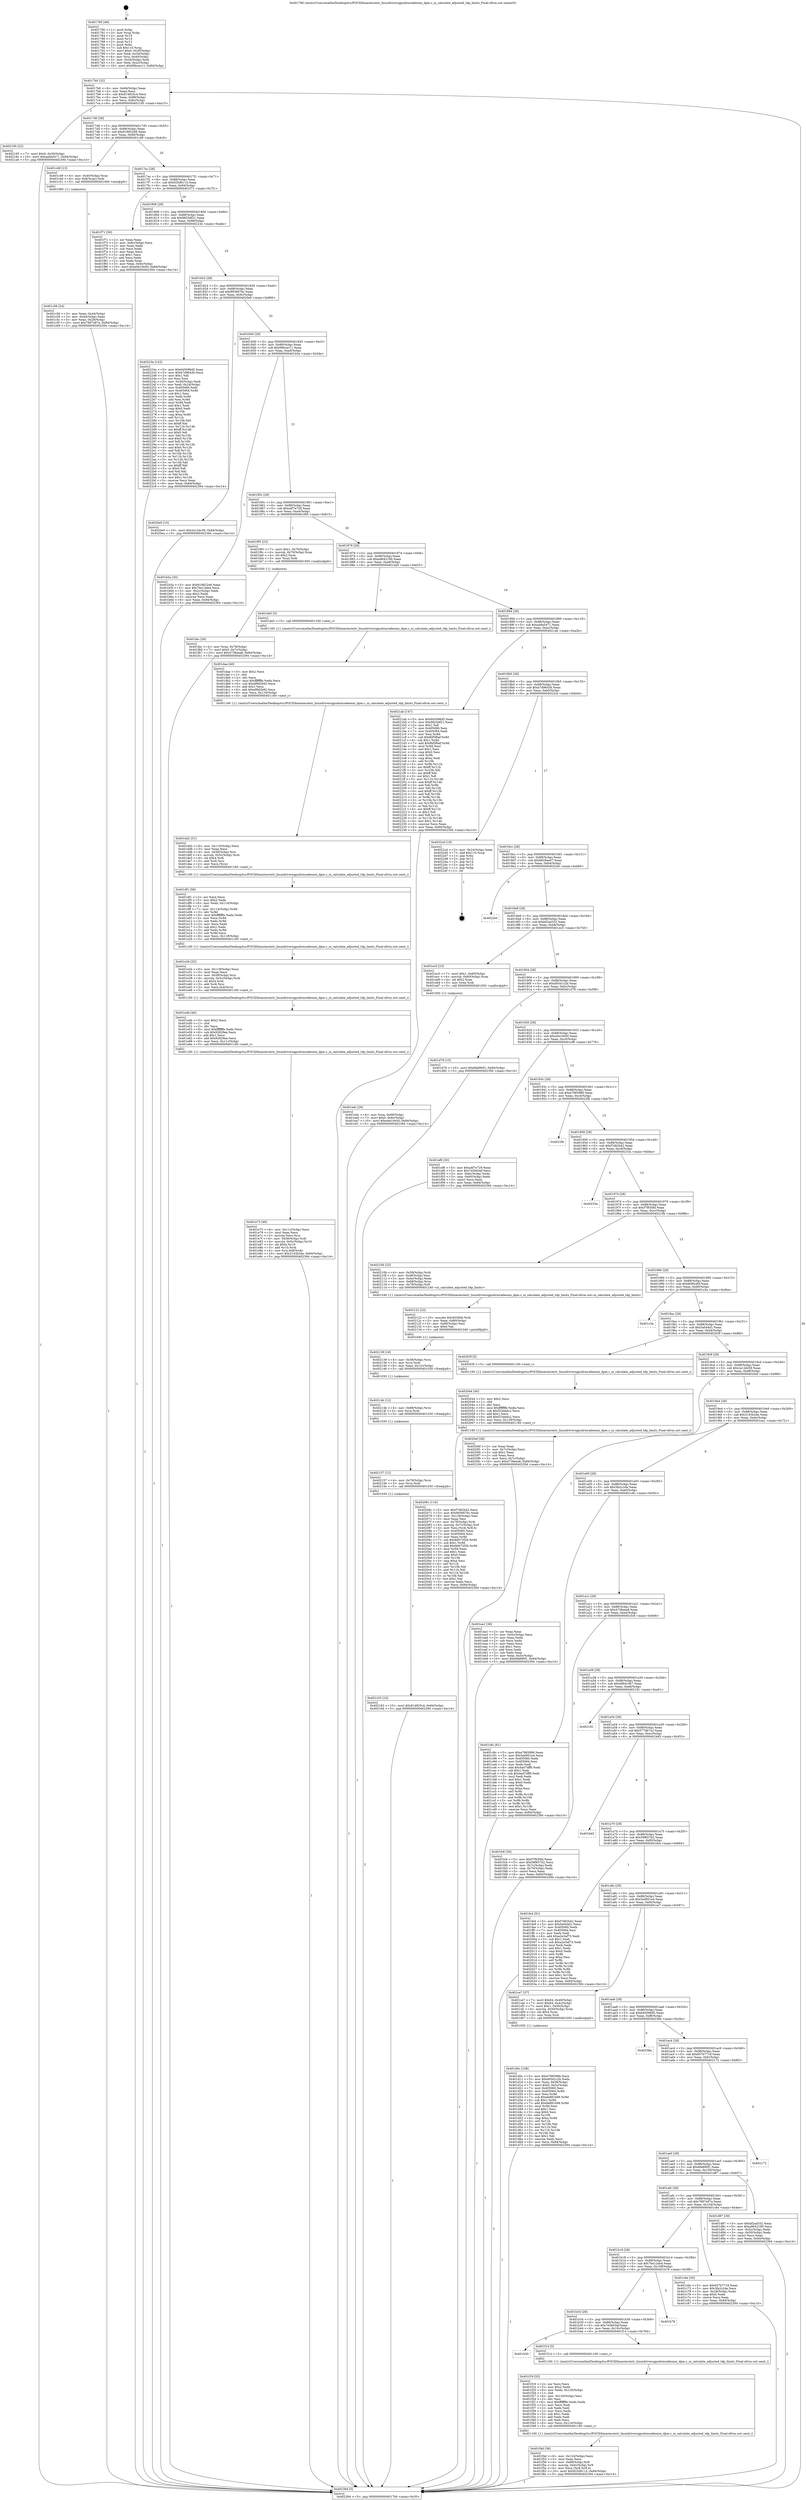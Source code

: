 digraph "0x401780" {
  label = "0x401780 (/mnt/c/Users/mathe/Desktop/tcc/POCII/binaries/extr_linuxdriversgpudrmradeonni_dpm.c_ni_calculate_adjusted_tdp_limits_Final-ollvm.out::main(0))"
  labelloc = "t"
  node[shape=record]

  Entry [label="",width=0.3,height=0.3,shape=circle,fillcolor=black,style=filled]
  "0x4017b0" [label="{
     0x4017b0 [32]\l
     | [instrs]\l
     &nbsp;&nbsp;0x4017b0 \<+6\>: mov -0x84(%rbp),%eax\l
     &nbsp;&nbsp;0x4017b6 \<+2\>: mov %eax,%ecx\l
     &nbsp;&nbsp;0x4017b8 \<+6\>: sub $0x814825c4,%ecx\l
     &nbsp;&nbsp;0x4017be \<+6\>: mov %eax,-0x88(%rbp)\l
     &nbsp;&nbsp;0x4017c4 \<+6\>: mov %ecx,-0x8c(%rbp)\l
     &nbsp;&nbsp;0x4017ca \<+6\>: je 0000000000402195 \<main+0xa15\>\l
  }"]
  "0x402195" [label="{
     0x402195 [22]\l
     | [instrs]\l
     &nbsp;&nbsp;0x402195 \<+7\>: movl $0x0,-0x30(%rbp)\l
     &nbsp;&nbsp;0x40219c \<+10\>: movl $0xaa9a5471,-0x84(%rbp)\l
     &nbsp;&nbsp;0x4021a6 \<+5\>: jmp 0000000000402394 \<main+0xc14\>\l
  }"]
  "0x4017d0" [label="{
     0x4017d0 [28]\l
     | [instrs]\l
     &nbsp;&nbsp;0x4017d0 \<+5\>: jmp 00000000004017d5 \<main+0x55\>\l
     &nbsp;&nbsp;0x4017d5 \<+6\>: mov -0x88(%rbp),%eax\l
     &nbsp;&nbsp;0x4017db \<+5\>: sub $0x91882246,%eax\l
     &nbsp;&nbsp;0x4017e0 \<+6\>: mov %eax,-0x90(%rbp)\l
     &nbsp;&nbsp;0x4017e6 \<+6\>: je 0000000000401c49 \<main+0x4c9\>\l
  }"]
  Exit [label="",width=0.3,height=0.3,shape=circle,fillcolor=black,style=filled,peripheries=2]
  "0x401c49" [label="{
     0x401c49 [13]\l
     | [instrs]\l
     &nbsp;&nbsp;0x401c49 \<+4\>: mov -0x40(%rbp),%rax\l
     &nbsp;&nbsp;0x401c4d \<+4\>: mov 0x8(%rax),%rdi\l
     &nbsp;&nbsp;0x401c51 \<+5\>: call 0000000000401060 \<atoi@plt\>\l
     | [calls]\l
     &nbsp;&nbsp;0x401060 \{1\} (unknown)\l
  }"]
  "0x4017ec" [label="{
     0x4017ec [28]\l
     | [instrs]\l
     &nbsp;&nbsp;0x4017ec \<+5\>: jmp 00000000004017f1 \<main+0x71\>\l
     &nbsp;&nbsp;0x4017f1 \<+6\>: mov -0x88(%rbp),%eax\l
     &nbsp;&nbsp;0x4017f7 \<+5\>: sub $0x925d9114,%eax\l
     &nbsp;&nbsp;0x4017fc \<+6\>: mov %eax,-0x94(%rbp)\l
     &nbsp;&nbsp;0x401802 \<+6\>: je 0000000000401f71 \<main+0x7f1\>\l
  }"]
  "0x402163" [label="{
     0x402163 [15]\l
     | [instrs]\l
     &nbsp;&nbsp;0x402163 \<+10\>: movl $0x814825c4,-0x84(%rbp)\l
     &nbsp;&nbsp;0x40216d \<+5\>: jmp 0000000000402394 \<main+0xc14\>\l
  }"]
  "0x401f71" [label="{
     0x401f71 [36]\l
     | [instrs]\l
     &nbsp;&nbsp;0x401f71 \<+2\>: xor %eax,%eax\l
     &nbsp;&nbsp;0x401f73 \<+3\>: mov -0x6c(%rbp),%ecx\l
     &nbsp;&nbsp;0x401f76 \<+2\>: mov %eax,%edx\l
     &nbsp;&nbsp;0x401f78 \<+2\>: sub %ecx,%edx\l
     &nbsp;&nbsp;0x401f7a \<+2\>: mov %eax,%ecx\l
     &nbsp;&nbsp;0x401f7c \<+3\>: sub $0x1,%ecx\l
     &nbsp;&nbsp;0x401f7f \<+2\>: add %ecx,%edx\l
     &nbsp;&nbsp;0x401f81 \<+2\>: sub %edx,%eax\l
     &nbsp;&nbsp;0x401f83 \<+3\>: mov %eax,-0x6c(%rbp)\l
     &nbsp;&nbsp;0x401f86 \<+10\>: movl $0xe0e10e50,-0x84(%rbp)\l
     &nbsp;&nbsp;0x401f90 \<+5\>: jmp 0000000000402394 \<main+0xc14\>\l
  }"]
  "0x401808" [label="{
     0x401808 [28]\l
     | [instrs]\l
     &nbsp;&nbsp;0x401808 \<+5\>: jmp 000000000040180d \<main+0x8d\>\l
     &nbsp;&nbsp;0x40180d \<+6\>: mov -0x88(%rbp),%eax\l
     &nbsp;&nbsp;0x401813 \<+5\>: sub $0x9825df21,%eax\l
     &nbsp;&nbsp;0x401818 \<+6\>: mov %eax,-0x98(%rbp)\l
     &nbsp;&nbsp;0x40181e \<+6\>: je 000000000040223e \<main+0xabe\>\l
  }"]
  "0x402157" [label="{
     0x402157 [12]\l
     | [instrs]\l
     &nbsp;&nbsp;0x402157 \<+4\>: mov -0x78(%rbp),%rcx\l
     &nbsp;&nbsp;0x40215b \<+3\>: mov %rcx,%rdi\l
     &nbsp;&nbsp;0x40215e \<+5\>: call 0000000000401030 \<free@plt\>\l
     | [calls]\l
     &nbsp;&nbsp;0x401030 \{1\} (unknown)\l
  }"]
  "0x40223e" [label="{
     0x40223e [143]\l
     | [instrs]\l
     &nbsp;&nbsp;0x40223e \<+5\>: mov $0x645096d5,%eax\l
     &nbsp;&nbsp;0x402243 \<+5\>: mov $0xb7d9643b,%ecx\l
     &nbsp;&nbsp;0x402248 \<+2\>: mov $0x1,%dl\l
     &nbsp;&nbsp;0x40224a \<+2\>: xor %esi,%esi\l
     &nbsp;&nbsp;0x40224c \<+3\>: mov -0x30(%rbp),%edi\l
     &nbsp;&nbsp;0x40224f \<+3\>: mov %edi,-0x24(%rbp)\l
     &nbsp;&nbsp;0x402252 \<+7\>: mov 0x405060,%edi\l
     &nbsp;&nbsp;0x402259 \<+8\>: mov 0x405064,%r8d\l
     &nbsp;&nbsp;0x402261 \<+3\>: sub $0x1,%esi\l
     &nbsp;&nbsp;0x402264 \<+3\>: mov %edi,%r9d\l
     &nbsp;&nbsp;0x402267 \<+3\>: add %esi,%r9d\l
     &nbsp;&nbsp;0x40226a \<+4\>: imul %r9d,%edi\l
     &nbsp;&nbsp;0x40226e \<+3\>: and $0x1,%edi\l
     &nbsp;&nbsp;0x402271 \<+3\>: cmp $0x0,%edi\l
     &nbsp;&nbsp;0x402274 \<+4\>: sete %r10b\l
     &nbsp;&nbsp;0x402278 \<+4\>: cmp $0xa,%r8d\l
     &nbsp;&nbsp;0x40227c \<+4\>: setl %r11b\l
     &nbsp;&nbsp;0x402280 \<+3\>: mov %r10b,%bl\l
     &nbsp;&nbsp;0x402283 \<+3\>: xor $0xff,%bl\l
     &nbsp;&nbsp;0x402286 \<+3\>: mov %r11b,%r14b\l
     &nbsp;&nbsp;0x402289 \<+4\>: xor $0xff,%r14b\l
     &nbsp;&nbsp;0x40228d \<+3\>: xor $0x0,%dl\l
     &nbsp;&nbsp;0x402290 \<+3\>: mov %bl,%r15b\l
     &nbsp;&nbsp;0x402293 \<+4\>: and $0x0,%r15b\l
     &nbsp;&nbsp;0x402297 \<+3\>: and %dl,%r10b\l
     &nbsp;&nbsp;0x40229a \<+3\>: mov %r14b,%r12b\l
     &nbsp;&nbsp;0x40229d \<+4\>: and $0x0,%r12b\l
     &nbsp;&nbsp;0x4022a1 \<+3\>: and %dl,%r11b\l
     &nbsp;&nbsp;0x4022a4 \<+3\>: or %r10b,%r15b\l
     &nbsp;&nbsp;0x4022a7 \<+3\>: or %r11b,%r12b\l
     &nbsp;&nbsp;0x4022aa \<+3\>: xor %r12b,%r15b\l
     &nbsp;&nbsp;0x4022ad \<+3\>: or %r14b,%bl\l
     &nbsp;&nbsp;0x4022b0 \<+3\>: xor $0xff,%bl\l
     &nbsp;&nbsp;0x4022b3 \<+3\>: or $0x0,%dl\l
     &nbsp;&nbsp;0x4022b6 \<+2\>: and %dl,%bl\l
     &nbsp;&nbsp;0x4022b8 \<+3\>: or %bl,%r15b\l
     &nbsp;&nbsp;0x4022bb \<+4\>: test $0x1,%r15b\l
     &nbsp;&nbsp;0x4022bf \<+3\>: cmovne %ecx,%eax\l
     &nbsp;&nbsp;0x4022c2 \<+6\>: mov %eax,-0x84(%rbp)\l
     &nbsp;&nbsp;0x4022c8 \<+5\>: jmp 0000000000402394 \<main+0xc14\>\l
  }"]
  "0x401824" [label="{
     0x401824 [28]\l
     | [instrs]\l
     &nbsp;&nbsp;0x401824 \<+5\>: jmp 0000000000401829 \<main+0xa9\>\l
     &nbsp;&nbsp;0x401829 \<+6\>: mov -0x88(%rbp),%eax\l
     &nbsp;&nbsp;0x40182f \<+5\>: sub $0x993667bc,%eax\l
     &nbsp;&nbsp;0x401834 \<+6\>: mov %eax,-0x9c(%rbp)\l
     &nbsp;&nbsp;0x40183a \<+6\>: je 00000000004020e0 \<main+0x960\>\l
  }"]
  "0x40214b" [label="{
     0x40214b [12]\l
     | [instrs]\l
     &nbsp;&nbsp;0x40214b \<+4\>: mov -0x68(%rbp),%rcx\l
     &nbsp;&nbsp;0x40214f \<+3\>: mov %rcx,%rdi\l
     &nbsp;&nbsp;0x402152 \<+5\>: call 0000000000401030 \<free@plt\>\l
     | [calls]\l
     &nbsp;&nbsp;0x401030 \{1\} (unknown)\l
  }"]
  "0x4020e0" [label="{
     0x4020e0 [15]\l
     | [instrs]\l
     &nbsp;&nbsp;0x4020e0 \<+10\>: movl $0x2a12dc59,-0x84(%rbp)\l
     &nbsp;&nbsp;0x4020ea \<+5\>: jmp 0000000000402394 \<main+0xc14\>\l
  }"]
  "0x401840" [label="{
     0x401840 [28]\l
     | [instrs]\l
     &nbsp;&nbsp;0x401840 \<+5\>: jmp 0000000000401845 \<main+0xc5\>\l
     &nbsp;&nbsp;0x401845 \<+6\>: mov -0x88(%rbp),%eax\l
     &nbsp;&nbsp;0x40184b \<+5\>: sub $0x99bcac11,%eax\l
     &nbsp;&nbsp;0x401850 \<+6\>: mov %eax,-0xa0(%rbp)\l
     &nbsp;&nbsp;0x401856 \<+6\>: je 0000000000401b5a \<main+0x3da\>\l
  }"]
  "0x402139" [label="{
     0x402139 [18]\l
     | [instrs]\l
     &nbsp;&nbsp;0x402139 \<+4\>: mov -0x58(%rbp),%rcx\l
     &nbsp;&nbsp;0x40213d \<+3\>: mov %rcx,%rdi\l
     &nbsp;&nbsp;0x402140 \<+6\>: mov %eax,-0x12c(%rbp)\l
     &nbsp;&nbsp;0x402146 \<+5\>: call 0000000000401030 \<free@plt\>\l
     | [calls]\l
     &nbsp;&nbsp;0x401030 \{1\} (unknown)\l
  }"]
  "0x401b5a" [label="{
     0x401b5a [30]\l
     | [instrs]\l
     &nbsp;&nbsp;0x401b5a \<+5\>: mov $0x91882246,%eax\l
     &nbsp;&nbsp;0x401b5f \<+5\>: mov $0x7be12eb4,%ecx\l
     &nbsp;&nbsp;0x401b64 \<+3\>: mov -0x2c(%rbp),%edx\l
     &nbsp;&nbsp;0x401b67 \<+3\>: cmp $0x2,%edx\l
     &nbsp;&nbsp;0x401b6a \<+3\>: cmovne %ecx,%eax\l
     &nbsp;&nbsp;0x401b6d \<+6\>: mov %eax,-0x84(%rbp)\l
     &nbsp;&nbsp;0x401b73 \<+5\>: jmp 0000000000402394 \<main+0xc14\>\l
  }"]
  "0x40185c" [label="{
     0x40185c [28]\l
     | [instrs]\l
     &nbsp;&nbsp;0x40185c \<+5\>: jmp 0000000000401861 \<main+0xe1\>\l
     &nbsp;&nbsp;0x401861 \<+6\>: mov -0x88(%rbp),%eax\l
     &nbsp;&nbsp;0x401867 \<+5\>: sub $0xa4f7e729,%eax\l
     &nbsp;&nbsp;0x40186c \<+6\>: mov %eax,-0xa4(%rbp)\l
     &nbsp;&nbsp;0x401872 \<+6\>: je 0000000000401f95 \<main+0x815\>\l
  }"]
  "0x402394" [label="{
     0x402394 [5]\l
     | [instrs]\l
     &nbsp;&nbsp;0x402394 \<+5\>: jmp 00000000004017b0 \<main+0x30\>\l
  }"]
  "0x401780" [label="{
     0x401780 [48]\l
     | [instrs]\l
     &nbsp;&nbsp;0x401780 \<+1\>: push %rbp\l
     &nbsp;&nbsp;0x401781 \<+3\>: mov %rsp,%rbp\l
     &nbsp;&nbsp;0x401784 \<+2\>: push %r15\l
     &nbsp;&nbsp;0x401786 \<+2\>: push %r14\l
     &nbsp;&nbsp;0x401788 \<+2\>: push %r12\l
     &nbsp;&nbsp;0x40178a \<+1\>: push %rbx\l
     &nbsp;&nbsp;0x40178b \<+7\>: sub $0x110,%rsp\l
     &nbsp;&nbsp;0x401792 \<+7\>: movl $0x0,-0x30(%rbp)\l
     &nbsp;&nbsp;0x401799 \<+3\>: mov %edi,-0x34(%rbp)\l
     &nbsp;&nbsp;0x40179c \<+4\>: mov %rsi,-0x40(%rbp)\l
     &nbsp;&nbsp;0x4017a0 \<+3\>: mov -0x34(%rbp),%edi\l
     &nbsp;&nbsp;0x4017a3 \<+3\>: mov %edi,-0x2c(%rbp)\l
     &nbsp;&nbsp;0x4017a6 \<+10\>: movl $0x99bcac11,-0x84(%rbp)\l
  }"]
  "0x401c56" [label="{
     0x401c56 [24]\l
     | [instrs]\l
     &nbsp;&nbsp;0x401c56 \<+3\>: mov %eax,-0x44(%rbp)\l
     &nbsp;&nbsp;0x401c59 \<+3\>: mov -0x44(%rbp),%eax\l
     &nbsp;&nbsp;0x401c5c \<+3\>: mov %eax,-0x28(%rbp)\l
     &nbsp;&nbsp;0x401c5f \<+10\>: movl $0x7897e87a,-0x84(%rbp)\l
     &nbsp;&nbsp;0x401c69 \<+5\>: jmp 0000000000402394 \<main+0xc14\>\l
  }"]
  "0x402122" [label="{
     0x402122 [23]\l
     | [instrs]\l
     &nbsp;&nbsp;0x402122 \<+10\>: movabs $0x4030b6,%rdi\l
     &nbsp;&nbsp;0x40212c \<+3\>: mov %eax,-0x80(%rbp)\l
     &nbsp;&nbsp;0x40212f \<+3\>: mov -0x80(%rbp),%esi\l
     &nbsp;&nbsp;0x402132 \<+2\>: mov $0x0,%al\l
     &nbsp;&nbsp;0x402134 \<+5\>: call 0000000000401040 \<printf@plt\>\l
     | [calls]\l
     &nbsp;&nbsp;0x401040 \{1\} (unknown)\l
  }"]
  "0x401f95" [label="{
     0x401f95 [23]\l
     | [instrs]\l
     &nbsp;&nbsp;0x401f95 \<+7\>: movl $0x1,-0x70(%rbp)\l
     &nbsp;&nbsp;0x401f9c \<+4\>: movslq -0x70(%rbp),%rax\l
     &nbsp;&nbsp;0x401fa0 \<+4\>: shl $0x2,%rax\l
     &nbsp;&nbsp;0x401fa4 \<+3\>: mov %rax,%rdi\l
     &nbsp;&nbsp;0x401fa7 \<+5\>: call 0000000000401050 \<malloc@plt\>\l
     | [calls]\l
     &nbsp;&nbsp;0x401050 \{1\} (unknown)\l
  }"]
  "0x401878" [label="{
     0x401878 [28]\l
     | [instrs]\l
     &nbsp;&nbsp;0x401878 \<+5\>: jmp 000000000040187d \<main+0xfd\>\l
     &nbsp;&nbsp;0x40187d \<+6\>: mov -0x88(%rbp),%eax\l
     &nbsp;&nbsp;0x401883 \<+5\>: sub $0xa9642190,%eax\l
     &nbsp;&nbsp;0x401888 \<+6\>: mov %eax,-0xa8(%rbp)\l
     &nbsp;&nbsp;0x40188e \<+6\>: je 0000000000401da5 \<main+0x625\>\l
  }"]
  "0x40206c" [label="{
     0x40206c [116]\l
     | [instrs]\l
     &nbsp;&nbsp;0x40206c \<+5\>: mov $0xf7d62b42,%ecx\l
     &nbsp;&nbsp;0x402071 \<+5\>: mov $0x993667bc,%edx\l
     &nbsp;&nbsp;0x402076 \<+6\>: mov -0x128(%rbp),%esi\l
     &nbsp;&nbsp;0x40207c \<+3\>: imul %eax,%esi\l
     &nbsp;&nbsp;0x40207f \<+4\>: mov -0x78(%rbp),%rdi\l
     &nbsp;&nbsp;0x402083 \<+4\>: movslq -0x7c(%rbp),%r8\l
     &nbsp;&nbsp;0x402087 \<+4\>: mov %esi,(%rdi,%r8,4)\l
     &nbsp;&nbsp;0x40208b \<+7\>: mov 0x405060,%eax\l
     &nbsp;&nbsp;0x402092 \<+7\>: mov 0x405064,%esi\l
     &nbsp;&nbsp;0x402099 \<+3\>: mov %eax,%r9d\l
     &nbsp;&nbsp;0x40209c \<+7\>: sub $0x9d072f2b,%r9d\l
     &nbsp;&nbsp;0x4020a3 \<+4\>: sub $0x1,%r9d\l
     &nbsp;&nbsp;0x4020a7 \<+7\>: add $0x9d072f2b,%r9d\l
     &nbsp;&nbsp;0x4020ae \<+4\>: imul %r9d,%eax\l
     &nbsp;&nbsp;0x4020b2 \<+3\>: and $0x1,%eax\l
     &nbsp;&nbsp;0x4020b5 \<+3\>: cmp $0x0,%eax\l
     &nbsp;&nbsp;0x4020b8 \<+4\>: sete %r10b\l
     &nbsp;&nbsp;0x4020bc \<+3\>: cmp $0xa,%esi\l
     &nbsp;&nbsp;0x4020bf \<+4\>: setl %r11b\l
     &nbsp;&nbsp;0x4020c3 \<+3\>: mov %r10b,%bl\l
     &nbsp;&nbsp;0x4020c6 \<+3\>: and %r11b,%bl\l
     &nbsp;&nbsp;0x4020c9 \<+3\>: xor %r11b,%r10b\l
     &nbsp;&nbsp;0x4020cc \<+3\>: or %r10b,%bl\l
     &nbsp;&nbsp;0x4020cf \<+3\>: test $0x1,%bl\l
     &nbsp;&nbsp;0x4020d2 \<+3\>: cmovne %edx,%ecx\l
     &nbsp;&nbsp;0x4020d5 \<+6\>: mov %ecx,-0x84(%rbp)\l
     &nbsp;&nbsp;0x4020db \<+5\>: jmp 0000000000402394 \<main+0xc14\>\l
  }"]
  "0x401da5" [label="{
     0x401da5 [5]\l
     | [instrs]\l
     &nbsp;&nbsp;0x401da5 \<+5\>: call 0000000000401160 \<next_i\>\l
     | [calls]\l
     &nbsp;&nbsp;0x401160 \{1\} (/mnt/c/Users/mathe/Desktop/tcc/POCII/binaries/extr_linuxdriversgpudrmradeonni_dpm.c_ni_calculate_adjusted_tdp_limits_Final-ollvm.out::next_i)\l
  }"]
  "0x401894" [label="{
     0x401894 [28]\l
     | [instrs]\l
     &nbsp;&nbsp;0x401894 \<+5\>: jmp 0000000000401899 \<main+0x119\>\l
     &nbsp;&nbsp;0x401899 \<+6\>: mov -0x88(%rbp),%eax\l
     &nbsp;&nbsp;0x40189f \<+5\>: sub $0xaa9a5471,%eax\l
     &nbsp;&nbsp;0x4018a4 \<+6\>: mov %eax,-0xac(%rbp)\l
     &nbsp;&nbsp;0x4018aa \<+6\>: je 00000000004021ab \<main+0xa2b\>\l
  }"]
  "0x402044" [label="{
     0x402044 [40]\l
     | [instrs]\l
     &nbsp;&nbsp;0x402044 \<+5\>: mov $0x2,%ecx\l
     &nbsp;&nbsp;0x402049 \<+1\>: cltd\l
     &nbsp;&nbsp;0x40204a \<+2\>: idiv %ecx\l
     &nbsp;&nbsp;0x40204c \<+6\>: imul $0xfffffffe,%edx,%ecx\l
     &nbsp;&nbsp;0x402052 \<+6\>: sub $0xf23dddc2,%ecx\l
     &nbsp;&nbsp;0x402058 \<+3\>: add $0x1,%ecx\l
     &nbsp;&nbsp;0x40205b \<+6\>: add $0xf23dddc2,%ecx\l
     &nbsp;&nbsp;0x402061 \<+6\>: mov %ecx,-0x128(%rbp)\l
     &nbsp;&nbsp;0x402067 \<+5\>: call 0000000000401160 \<next_i\>\l
     | [calls]\l
     &nbsp;&nbsp;0x401160 \{1\} (/mnt/c/Users/mathe/Desktop/tcc/POCII/binaries/extr_linuxdriversgpudrmradeonni_dpm.c_ni_calculate_adjusted_tdp_limits_Final-ollvm.out::next_i)\l
  }"]
  "0x4021ab" [label="{
     0x4021ab [147]\l
     | [instrs]\l
     &nbsp;&nbsp;0x4021ab \<+5\>: mov $0x645096d5,%eax\l
     &nbsp;&nbsp;0x4021b0 \<+5\>: mov $0x9825df21,%ecx\l
     &nbsp;&nbsp;0x4021b5 \<+2\>: mov $0x1,%dl\l
     &nbsp;&nbsp;0x4021b7 \<+7\>: mov 0x405060,%esi\l
     &nbsp;&nbsp;0x4021be \<+7\>: mov 0x405064,%edi\l
     &nbsp;&nbsp;0x4021c5 \<+3\>: mov %esi,%r8d\l
     &nbsp;&nbsp;0x4021c8 \<+7\>: sub $0xfbf5f6af,%r8d\l
     &nbsp;&nbsp;0x4021cf \<+4\>: sub $0x1,%r8d\l
     &nbsp;&nbsp;0x4021d3 \<+7\>: add $0xfbf5f6af,%r8d\l
     &nbsp;&nbsp;0x4021da \<+4\>: imul %r8d,%esi\l
     &nbsp;&nbsp;0x4021de \<+3\>: and $0x1,%esi\l
     &nbsp;&nbsp;0x4021e1 \<+3\>: cmp $0x0,%esi\l
     &nbsp;&nbsp;0x4021e4 \<+4\>: sete %r9b\l
     &nbsp;&nbsp;0x4021e8 \<+3\>: cmp $0xa,%edi\l
     &nbsp;&nbsp;0x4021eb \<+4\>: setl %r10b\l
     &nbsp;&nbsp;0x4021ef \<+3\>: mov %r9b,%r11b\l
     &nbsp;&nbsp;0x4021f2 \<+4\>: xor $0xff,%r11b\l
     &nbsp;&nbsp;0x4021f6 \<+3\>: mov %r10b,%bl\l
     &nbsp;&nbsp;0x4021f9 \<+3\>: xor $0xff,%bl\l
     &nbsp;&nbsp;0x4021fc \<+3\>: xor $0x1,%dl\l
     &nbsp;&nbsp;0x4021ff \<+3\>: mov %r11b,%r14b\l
     &nbsp;&nbsp;0x402202 \<+4\>: and $0xff,%r14b\l
     &nbsp;&nbsp;0x402206 \<+3\>: and %dl,%r9b\l
     &nbsp;&nbsp;0x402209 \<+3\>: mov %bl,%r15b\l
     &nbsp;&nbsp;0x40220c \<+4\>: and $0xff,%r15b\l
     &nbsp;&nbsp;0x402210 \<+3\>: and %dl,%r10b\l
     &nbsp;&nbsp;0x402213 \<+3\>: or %r9b,%r14b\l
     &nbsp;&nbsp;0x402216 \<+3\>: or %r10b,%r15b\l
     &nbsp;&nbsp;0x402219 \<+3\>: xor %r15b,%r14b\l
     &nbsp;&nbsp;0x40221c \<+3\>: or %bl,%r11b\l
     &nbsp;&nbsp;0x40221f \<+4\>: xor $0xff,%r11b\l
     &nbsp;&nbsp;0x402223 \<+3\>: or $0x1,%dl\l
     &nbsp;&nbsp;0x402226 \<+3\>: and %dl,%r11b\l
     &nbsp;&nbsp;0x402229 \<+3\>: or %r11b,%r14b\l
     &nbsp;&nbsp;0x40222c \<+4\>: test $0x1,%r14b\l
     &nbsp;&nbsp;0x402230 \<+3\>: cmovne %ecx,%eax\l
     &nbsp;&nbsp;0x402233 \<+6\>: mov %eax,-0x84(%rbp)\l
     &nbsp;&nbsp;0x402239 \<+5\>: jmp 0000000000402394 \<main+0xc14\>\l
  }"]
  "0x4018b0" [label="{
     0x4018b0 [28]\l
     | [instrs]\l
     &nbsp;&nbsp;0x4018b0 \<+5\>: jmp 00000000004018b5 \<main+0x135\>\l
     &nbsp;&nbsp;0x4018b5 \<+6\>: mov -0x88(%rbp),%eax\l
     &nbsp;&nbsp;0x4018bb \<+5\>: sub $0xb7d9643b,%eax\l
     &nbsp;&nbsp;0x4018c0 \<+6\>: mov %eax,-0xb0(%rbp)\l
     &nbsp;&nbsp;0x4018c6 \<+6\>: je 00000000004022cd \<main+0xb4d\>\l
  }"]
  "0x401fac" [label="{
     0x401fac [26]\l
     | [instrs]\l
     &nbsp;&nbsp;0x401fac \<+4\>: mov %rax,-0x78(%rbp)\l
     &nbsp;&nbsp;0x401fb0 \<+7\>: movl $0x0,-0x7c(%rbp)\l
     &nbsp;&nbsp;0x401fb7 \<+10\>: movl $0x4738eea8,-0x84(%rbp)\l
     &nbsp;&nbsp;0x401fc1 \<+5\>: jmp 0000000000402394 \<main+0xc14\>\l
  }"]
  "0x4022cd" [label="{
     0x4022cd [19]\l
     | [instrs]\l
     &nbsp;&nbsp;0x4022cd \<+3\>: mov -0x24(%rbp),%eax\l
     &nbsp;&nbsp;0x4022d0 \<+7\>: add $0x110,%rsp\l
     &nbsp;&nbsp;0x4022d7 \<+1\>: pop %rbx\l
     &nbsp;&nbsp;0x4022d8 \<+2\>: pop %r12\l
     &nbsp;&nbsp;0x4022da \<+2\>: pop %r14\l
     &nbsp;&nbsp;0x4022dc \<+2\>: pop %r15\l
     &nbsp;&nbsp;0x4022de \<+1\>: pop %rbp\l
     &nbsp;&nbsp;0x4022df \<+1\>: ret\l
  }"]
  "0x4018cc" [label="{
     0x4018cc [28]\l
     | [instrs]\l
     &nbsp;&nbsp;0x4018cc \<+5\>: jmp 00000000004018d1 \<main+0x151\>\l
     &nbsp;&nbsp;0x4018d1 \<+6\>: mov -0x88(%rbp),%eax\l
     &nbsp;&nbsp;0x4018d7 \<+5\>: sub $0xb828aa07,%eax\l
     &nbsp;&nbsp;0x4018dc \<+6\>: mov %eax,-0xb4(%rbp)\l
     &nbsp;&nbsp;0x4018e2 \<+6\>: je 00000000004022e0 \<main+0xb60\>\l
  }"]
  "0x401f4d" [label="{
     0x401f4d [36]\l
     | [instrs]\l
     &nbsp;&nbsp;0x401f4d \<+6\>: mov -0x124(%rbp),%ecx\l
     &nbsp;&nbsp;0x401f53 \<+3\>: imul %eax,%ecx\l
     &nbsp;&nbsp;0x401f56 \<+4\>: mov -0x68(%rbp),%r8\l
     &nbsp;&nbsp;0x401f5a \<+4\>: movslq -0x6c(%rbp),%r9\l
     &nbsp;&nbsp;0x401f5e \<+4\>: mov %ecx,(%r8,%r9,4)\l
     &nbsp;&nbsp;0x401f62 \<+10\>: movl $0x925d9114,-0x84(%rbp)\l
     &nbsp;&nbsp;0x401f6c \<+5\>: jmp 0000000000402394 \<main+0xc14\>\l
  }"]
  "0x4022e0" [label="{
     0x4022e0\l
  }", style=dashed]
  "0x4018e8" [label="{
     0x4018e8 [28]\l
     | [instrs]\l
     &nbsp;&nbsp;0x4018e8 \<+5\>: jmp 00000000004018ed \<main+0x16d\>\l
     &nbsp;&nbsp;0x4018ed \<+6\>: mov -0x88(%rbp),%eax\l
     &nbsp;&nbsp;0x4018f3 \<+5\>: sub $0xbf2ad332,%eax\l
     &nbsp;&nbsp;0x4018f8 \<+6\>: mov %eax,-0xb8(%rbp)\l
     &nbsp;&nbsp;0x4018fe \<+6\>: je 0000000000401ec5 \<main+0x745\>\l
  }"]
  "0x401f19" [label="{
     0x401f19 [52]\l
     | [instrs]\l
     &nbsp;&nbsp;0x401f19 \<+2\>: xor %ecx,%ecx\l
     &nbsp;&nbsp;0x401f1b \<+5\>: mov $0x2,%edx\l
     &nbsp;&nbsp;0x401f20 \<+6\>: mov %edx,-0x120(%rbp)\l
     &nbsp;&nbsp;0x401f26 \<+1\>: cltd\l
     &nbsp;&nbsp;0x401f27 \<+6\>: mov -0x120(%rbp),%esi\l
     &nbsp;&nbsp;0x401f2d \<+2\>: idiv %esi\l
     &nbsp;&nbsp;0x401f2f \<+6\>: imul $0xfffffffe,%edx,%edx\l
     &nbsp;&nbsp;0x401f35 \<+2\>: mov %ecx,%edi\l
     &nbsp;&nbsp;0x401f37 \<+2\>: sub %edx,%edi\l
     &nbsp;&nbsp;0x401f39 \<+2\>: mov %ecx,%edx\l
     &nbsp;&nbsp;0x401f3b \<+3\>: sub $0x1,%edx\l
     &nbsp;&nbsp;0x401f3e \<+2\>: add %edx,%edi\l
     &nbsp;&nbsp;0x401f40 \<+2\>: sub %edi,%ecx\l
     &nbsp;&nbsp;0x401f42 \<+6\>: mov %ecx,-0x124(%rbp)\l
     &nbsp;&nbsp;0x401f48 \<+5\>: call 0000000000401160 \<next_i\>\l
     | [calls]\l
     &nbsp;&nbsp;0x401160 \{1\} (/mnt/c/Users/mathe/Desktop/tcc/POCII/binaries/extr_linuxdriversgpudrmradeonni_dpm.c_ni_calculate_adjusted_tdp_limits_Final-ollvm.out::next_i)\l
  }"]
  "0x401ec5" [label="{
     0x401ec5 [23]\l
     | [instrs]\l
     &nbsp;&nbsp;0x401ec5 \<+7\>: movl $0x1,-0x60(%rbp)\l
     &nbsp;&nbsp;0x401ecc \<+4\>: movslq -0x60(%rbp),%rax\l
     &nbsp;&nbsp;0x401ed0 \<+4\>: shl $0x2,%rax\l
     &nbsp;&nbsp;0x401ed4 \<+3\>: mov %rax,%rdi\l
     &nbsp;&nbsp;0x401ed7 \<+5\>: call 0000000000401050 \<malloc@plt\>\l
     | [calls]\l
     &nbsp;&nbsp;0x401050 \{1\} (unknown)\l
  }"]
  "0x401904" [label="{
     0x401904 [28]\l
     | [instrs]\l
     &nbsp;&nbsp;0x401904 \<+5\>: jmp 0000000000401909 \<main+0x189\>\l
     &nbsp;&nbsp;0x401909 \<+6\>: mov -0x88(%rbp),%eax\l
     &nbsp;&nbsp;0x40190f \<+5\>: sub $0xd93d1c2b,%eax\l
     &nbsp;&nbsp;0x401914 \<+6\>: mov %eax,-0xbc(%rbp)\l
     &nbsp;&nbsp;0x40191a \<+6\>: je 0000000000401d78 \<main+0x5f8\>\l
  }"]
  "0x401b50" [label="{
     0x401b50\l
  }", style=dashed]
  "0x401d78" [label="{
     0x401d78 [15]\l
     | [instrs]\l
     &nbsp;&nbsp;0x401d78 \<+10\>: movl $0x6fa890f1,-0x84(%rbp)\l
     &nbsp;&nbsp;0x401d82 \<+5\>: jmp 0000000000402394 \<main+0xc14\>\l
  }"]
  "0x401920" [label="{
     0x401920 [28]\l
     | [instrs]\l
     &nbsp;&nbsp;0x401920 \<+5\>: jmp 0000000000401925 \<main+0x1a5\>\l
     &nbsp;&nbsp;0x401925 \<+6\>: mov -0x88(%rbp),%eax\l
     &nbsp;&nbsp;0x40192b \<+5\>: sub $0xe0e10e50,%eax\l
     &nbsp;&nbsp;0x401930 \<+6\>: mov %eax,-0xc0(%rbp)\l
     &nbsp;&nbsp;0x401936 \<+6\>: je 0000000000401ef6 \<main+0x776\>\l
  }"]
  "0x401f14" [label="{
     0x401f14 [5]\l
     | [instrs]\l
     &nbsp;&nbsp;0x401f14 \<+5\>: call 0000000000401160 \<next_i\>\l
     | [calls]\l
     &nbsp;&nbsp;0x401160 \{1\} (/mnt/c/Users/mathe/Desktop/tcc/POCII/binaries/extr_linuxdriversgpudrmradeonni_dpm.c_ni_calculate_adjusted_tdp_limits_Final-ollvm.out::next_i)\l
  }"]
  "0x401ef6" [label="{
     0x401ef6 [30]\l
     | [instrs]\l
     &nbsp;&nbsp;0x401ef6 \<+5\>: mov $0xa4f7e729,%eax\l
     &nbsp;&nbsp;0x401efb \<+5\>: mov $0x7e5b63af,%ecx\l
     &nbsp;&nbsp;0x401f00 \<+3\>: mov -0x6c(%rbp),%edx\l
     &nbsp;&nbsp;0x401f03 \<+3\>: cmp -0x60(%rbp),%edx\l
     &nbsp;&nbsp;0x401f06 \<+3\>: cmovl %ecx,%eax\l
     &nbsp;&nbsp;0x401f09 \<+6\>: mov %eax,-0x84(%rbp)\l
     &nbsp;&nbsp;0x401f0f \<+5\>: jmp 0000000000402394 \<main+0xc14\>\l
  }"]
  "0x40193c" [label="{
     0x40193c [28]\l
     | [instrs]\l
     &nbsp;&nbsp;0x40193c \<+5\>: jmp 0000000000401941 \<main+0x1c1\>\l
     &nbsp;&nbsp;0x401941 \<+6\>: mov -0x88(%rbp),%eax\l
     &nbsp;&nbsp;0x401947 \<+5\>: sub $0xe7865986,%eax\l
     &nbsp;&nbsp;0x40194c \<+6\>: mov %eax,-0xc4(%rbp)\l
     &nbsp;&nbsp;0x401952 \<+6\>: je 00000000004022fb \<main+0xb7b\>\l
  }"]
  "0x401b34" [label="{
     0x401b34 [28]\l
     | [instrs]\l
     &nbsp;&nbsp;0x401b34 \<+5\>: jmp 0000000000401b39 \<main+0x3b9\>\l
     &nbsp;&nbsp;0x401b39 \<+6\>: mov -0x88(%rbp),%eax\l
     &nbsp;&nbsp;0x401b3f \<+5\>: sub $0x7e5b63af,%eax\l
     &nbsp;&nbsp;0x401b44 \<+6\>: mov %eax,-0x10c(%rbp)\l
     &nbsp;&nbsp;0x401b4a \<+6\>: je 0000000000401f14 \<main+0x794\>\l
  }"]
  "0x4022fb" [label="{
     0x4022fb\l
  }", style=dashed]
  "0x401958" [label="{
     0x401958 [28]\l
     | [instrs]\l
     &nbsp;&nbsp;0x401958 \<+5\>: jmp 000000000040195d \<main+0x1dd\>\l
     &nbsp;&nbsp;0x40195d \<+6\>: mov -0x88(%rbp),%eax\l
     &nbsp;&nbsp;0x401963 \<+5\>: sub $0xf7d62b42,%eax\l
     &nbsp;&nbsp;0x401968 \<+6\>: mov %eax,-0xc8(%rbp)\l
     &nbsp;&nbsp;0x40196e \<+6\>: je 000000000040233a \<main+0xbba\>\l
  }"]
  "0x401b78" [label="{
     0x401b78\l
  }", style=dashed]
  "0x40233a" [label="{
     0x40233a\l
  }", style=dashed]
  "0x401974" [label="{
     0x401974 [28]\l
     | [instrs]\l
     &nbsp;&nbsp;0x401974 \<+5\>: jmp 0000000000401979 \<main+0x1f9\>\l
     &nbsp;&nbsp;0x401979 \<+6\>: mov -0x88(%rbp),%eax\l
     &nbsp;&nbsp;0x40197f \<+5\>: sub $0xf7f930fd,%eax\l
     &nbsp;&nbsp;0x401984 \<+6\>: mov %eax,-0xcc(%rbp)\l
     &nbsp;&nbsp;0x40198a \<+6\>: je 000000000040210b \<main+0x98b\>\l
  }"]
  "0x401edc" [label="{
     0x401edc [26]\l
     | [instrs]\l
     &nbsp;&nbsp;0x401edc \<+4\>: mov %rax,-0x68(%rbp)\l
     &nbsp;&nbsp;0x401ee0 \<+7\>: movl $0x0,-0x6c(%rbp)\l
     &nbsp;&nbsp;0x401ee7 \<+10\>: movl $0xe0e10e50,-0x84(%rbp)\l
     &nbsp;&nbsp;0x401ef1 \<+5\>: jmp 0000000000402394 \<main+0xc14\>\l
  }"]
  "0x40210b" [label="{
     0x40210b [23]\l
     | [instrs]\l
     &nbsp;&nbsp;0x40210b \<+4\>: mov -0x58(%rbp),%rdi\l
     &nbsp;&nbsp;0x40210f \<+3\>: mov -0x48(%rbp),%esi\l
     &nbsp;&nbsp;0x402112 \<+3\>: mov -0x4c(%rbp),%edx\l
     &nbsp;&nbsp;0x402115 \<+4\>: mov -0x68(%rbp),%rcx\l
     &nbsp;&nbsp;0x402119 \<+4\>: mov -0x78(%rbp),%r8\l
     &nbsp;&nbsp;0x40211d \<+5\>: call 0000000000401240 \<ni_calculate_adjusted_tdp_limits\>\l
     | [calls]\l
     &nbsp;&nbsp;0x401240 \{1\} (/mnt/c/Users/mathe/Desktop/tcc/POCII/binaries/extr_linuxdriversgpudrmradeonni_dpm.c_ni_calculate_adjusted_tdp_limits_Final-ollvm.out::ni_calculate_adjusted_tdp_limits)\l
  }"]
  "0x401990" [label="{
     0x401990 [28]\l
     | [instrs]\l
     &nbsp;&nbsp;0x401990 \<+5\>: jmp 0000000000401995 \<main+0x215\>\l
     &nbsp;&nbsp;0x401995 \<+6\>: mov -0x88(%rbp),%eax\l
     &nbsp;&nbsp;0x40199b \<+5\>: sub $0xfe082d0f,%eax\l
     &nbsp;&nbsp;0x4019a0 \<+6\>: mov %eax,-0xd0(%rbp)\l
     &nbsp;&nbsp;0x4019a6 \<+6\>: je 0000000000401c3a \<main+0x4ba\>\l
  }"]
  "0x401e73" [label="{
     0x401e73 [46]\l
     | [instrs]\l
     &nbsp;&nbsp;0x401e73 \<+6\>: mov -0x11c(%rbp),%ecx\l
     &nbsp;&nbsp;0x401e79 \<+3\>: imul %eax,%ecx\l
     &nbsp;&nbsp;0x401e7c \<+3\>: movslq %ecx,%rsi\l
     &nbsp;&nbsp;0x401e7f \<+4\>: mov -0x58(%rbp),%rdi\l
     &nbsp;&nbsp;0x401e83 \<+4\>: movslq -0x5c(%rbp),%r10\l
     &nbsp;&nbsp;0x401e87 \<+4\>: shl $0x4,%r10\l
     &nbsp;&nbsp;0x401e8b \<+3\>: add %r10,%rdi\l
     &nbsp;&nbsp;0x401e8e \<+4\>: mov %rsi,0x8(%rdi)\l
     &nbsp;&nbsp;0x401e92 \<+10\>: movl $0x3143b2de,-0x84(%rbp)\l
     &nbsp;&nbsp;0x401e9c \<+5\>: jmp 0000000000402394 \<main+0xc14\>\l
  }"]
  "0x401c3a" [label="{
     0x401c3a\l
  }", style=dashed]
  "0x4019ac" [label="{
     0x4019ac [28]\l
     | [instrs]\l
     &nbsp;&nbsp;0x4019ac \<+5\>: jmp 00000000004019b1 \<main+0x231\>\l
     &nbsp;&nbsp;0x4019b1 \<+6\>: mov -0x88(%rbp),%eax\l
     &nbsp;&nbsp;0x4019b7 \<+5\>: sub $0x5a044d1,%eax\l
     &nbsp;&nbsp;0x4019bc \<+6\>: mov %eax,-0xd4(%rbp)\l
     &nbsp;&nbsp;0x4019c2 \<+6\>: je 000000000040203f \<main+0x8bf\>\l
  }"]
  "0x401e4b" [label="{
     0x401e4b [40]\l
     | [instrs]\l
     &nbsp;&nbsp;0x401e4b \<+5\>: mov $0x2,%ecx\l
     &nbsp;&nbsp;0x401e50 \<+1\>: cltd\l
     &nbsp;&nbsp;0x401e51 \<+2\>: idiv %ecx\l
     &nbsp;&nbsp;0x401e53 \<+6\>: imul $0xfffffffe,%edx,%ecx\l
     &nbsp;&nbsp;0x401e59 \<+6\>: sub $0x92829ee,%ecx\l
     &nbsp;&nbsp;0x401e5f \<+3\>: add $0x1,%ecx\l
     &nbsp;&nbsp;0x401e62 \<+6\>: add $0x92829ee,%ecx\l
     &nbsp;&nbsp;0x401e68 \<+6\>: mov %ecx,-0x11c(%rbp)\l
     &nbsp;&nbsp;0x401e6e \<+5\>: call 0000000000401160 \<next_i\>\l
     | [calls]\l
     &nbsp;&nbsp;0x401160 \{1\} (/mnt/c/Users/mathe/Desktop/tcc/POCII/binaries/extr_linuxdriversgpudrmradeonni_dpm.c_ni_calculate_adjusted_tdp_limits_Final-ollvm.out::next_i)\l
  }"]
  "0x40203f" [label="{
     0x40203f [5]\l
     | [instrs]\l
     &nbsp;&nbsp;0x40203f \<+5\>: call 0000000000401160 \<next_i\>\l
     | [calls]\l
     &nbsp;&nbsp;0x401160 \{1\} (/mnt/c/Users/mathe/Desktop/tcc/POCII/binaries/extr_linuxdriversgpudrmradeonni_dpm.c_ni_calculate_adjusted_tdp_limits_Final-ollvm.out::next_i)\l
  }"]
  "0x4019c8" [label="{
     0x4019c8 [28]\l
     | [instrs]\l
     &nbsp;&nbsp;0x4019c8 \<+5\>: jmp 00000000004019cd \<main+0x24d\>\l
     &nbsp;&nbsp;0x4019cd \<+6\>: mov -0x88(%rbp),%eax\l
     &nbsp;&nbsp;0x4019d3 \<+5\>: sub $0x2a12dc59,%eax\l
     &nbsp;&nbsp;0x4019d8 \<+6\>: mov %eax,-0xd8(%rbp)\l
     &nbsp;&nbsp;0x4019de \<+6\>: je 00000000004020ef \<main+0x96f\>\l
  }"]
  "0x401e2b" [label="{
     0x401e2b [32]\l
     | [instrs]\l
     &nbsp;&nbsp;0x401e2b \<+6\>: mov -0x118(%rbp),%ecx\l
     &nbsp;&nbsp;0x401e31 \<+3\>: imul %eax,%ecx\l
     &nbsp;&nbsp;0x401e34 \<+4\>: mov -0x58(%rbp),%rsi\l
     &nbsp;&nbsp;0x401e38 \<+4\>: movslq -0x5c(%rbp),%rdi\l
     &nbsp;&nbsp;0x401e3c \<+4\>: shl $0x4,%rdi\l
     &nbsp;&nbsp;0x401e40 \<+3\>: add %rdi,%rsi\l
     &nbsp;&nbsp;0x401e43 \<+3\>: mov %ecx,0x4(%rsi)\l
     &nbsp;&nbsp;0x401e46 \<+5\>: call 0000000000401160 \<next_i\>\l
     | [calls]\l
     &nbsp;&nbsp;0x401160 \{1\} (/mnt/c/Users/mathe/Desktop/tcc/POCII/binaries/extr_linuxdriversgpudrmradeonni_dpm.c_ni_calculate_adjusted_tdp_limits_Final-ollvm.out::next_i)\l
  }"]
  "0x4020ef" [label="{
     0x4020ef [28]\l
     | [instrs]\l
     &nbsp;&nbsp;0x4020ef \<+2\>: xor %eax,%eax\l
     &nbsp;&nbsp;0x4020f1 \<+3\>: mov -0x7c(%rbp),%ecx\l
     &nbsp;&nbsp;0x4020f4 \<+3\>: sub $0x1,%eax\l
     &nbsp;&nbsp;0x4020f7 \<+2\>: sub %eax,%ecx\l
     &nbsp;&nbsp;0x4020f9 \<+3\>: mov %ecx,-0x7c(%rbp)\l
     &nbsp;&nbsp;0x4020fc \<+10\>: movl $0x4738eea8,-0x84(%rbp)\l
     &nbsp;&nbsp;0x402106 \<+5\>: jmp 0000000000402394 \<main+0xc14\>\l
  }"]
  "0x4019e4" [label="{
     0x4019e4 [28]\l
     | [instrs]\l
     &nbsp;&nbsp;0x4019e4 \<+5\>: jmp 00000000004019e9 \<main+0x269\>\l
     &nbsp;&nbsp;0x4019e9 \<+6\>: mov -0x88(%rbp),%eax\l
     &nbsp;&nbsp;0x4019ef \<+5\>: sub $0x3143b2de,%eax\l
     &nbsp;&nbsp;0x4019f4 \<+6\>: mov %eax,-0xdc(%rbp)\l
     &nbsp;&nbsp;0x4019fa \<+6\>: je 0000000000401ea1 \<main+0x721\>\l
  }"]
  "0x401df1" [label="{
     0x401df1 [58]\l
     | [instrs]\l
     &nbsp;&nbsp;0x401df1 \<+2\>: xor %ecx,%ecx\l
     &nbsp;&nbsp;0x401df3 \<+5\>: mov $0x2,%edx\l
     &nbsp;&nbsp;0x401df8 \<+6\>: mov %edx,-0x114(%rbp)\l
     &nbsp;&nbsp;0x401dfe \<+1\>: cltd\l
     &nbsp;&nbsp;0x401dff \<+7\>: mov -0x114(%rbp),%r8d\l
     &nbsp;&nbsp;0x401e06 \<+3\>: idiv %r8d\l
     &nbsp;&nbsp;0x401e09 \<+6\>: imul $0xfffffffe,%edx,%edx\l
     &nbsp;&nbsp;0x401e0f \<+3\>: mov %ecx,%r9d\l
     &nbsp;&nbsp;0x401e12 \<+3\>: sub %edx,%r9d\l
     &nbsp;&nbsp;0x401e15 \<+2\>: mov %ecx,%edx\l
     &nbsp;&nbsp;0x401e17 \<+3\>: sub $0x1,%edx\l
     &nbsp;&nbsp;0x401e1a \<+3\>: add %edx,%r9d\l
     &nbsp;&nbsp;0x401e1d \<+3\>: sub %r9d,%ecx\l
     &nbsp;&nbsp;0x401e20 \<+6\>: mov %ecx,-0x118(%rbp)\l
     &nbsp;&nbsp;0x401e26 \<+5\>: call 0000000000401160 \<next_i\>\l
     | [calls]\l
     &nbsp;&nbsp;0x401160 \{1\} (/mnt/c/Users/mathe/Desktop/tcc/POCII/binaries/extr_linuxdriversgpudrmradeonni_dpm.c_ni_calculate_adjusted_tdp_limits_Final-ollvm.out::next_i)\l
  }"]
  "0x401ea1" [label="{
     0x401ea1 [36]\l
     | [instrs]\l
     &nbsp;&nbsp;0x401ea1 \<+2\>: xor %eax,%eax\l
     &nbsp;&nbsp;0x401ea3 \<+3\>: mov -0x5c(%rbp),%ecx\l
     &nbsp;&nbsp;0x401ea6 \<+2\>: mov %eax,%edx\l
     &nbsp;&nbsp;0x401ea8 \<+2\>: sub %ecx,%edx\l
     &nbsp;&nbsp;0x401eaa \<+2\>: mov %eax,%ecx\l
     &nbsp;&nbsp;0x401eac \<+3\>: sub $0x1,%ecx\l
     &nbsp;&nbsp;0x401eaf \<+2\>: add %ecx,%edx\l
     &nbsp;&nbsp;0x401eb1 \<+2\>: sub %edx,%eax\l
     &nbsp;&nbsp;0x401eb3 \<+3\>: mov %eax,-0x5c(%rbp)\l
     &nbsp;&nbsp;0x401eb6 \<+10\>: movl $0x6fa890f1,-0x84(%rbp)\l
     &nbsp;&nbsp;0x401ec0 \<+5\>: jmp 0000000000402394 \<main+0xc14\>\l
  }"]
  "0x401a00" [label="{
     0x401a00 [28]\l
     | [instrs]\l
     &nbsp;&nbsp;0x401a00 \<+5\>: jmp 0000000000401a05 \<main+0x285\>\l
     &nbsp;&nbsp;0x401a05 \<+6\>: mov -0x88(%rbp),%eax\l
     &nbsp;&nbsp;0x401a0b \<+5\>: sub $0x3fa2c2da,%eax\l
     &nbsp;&nbsp;0x401a10 \<+6\>: mov %eax,-0xe0(%rbp)\l
     &nbsp;&nbsp;0x401a16 \<+6\>: je 0000000000401c8c \<main+0x50c\>\l
  }"]
  "0x401dd2" [label="{
     0x401dd2 [31]\l
     | [instrs]\l
     &nbsp;&nbsp;0x401dd2 \<+6\>: mov -0x110(%rbp),%ecx\l
     &nbsp;&nbsp;0x401dd8 \<+3\>: imul %eax,%ecx\l
     &nbsp;&nbsp;0x401ddb \<+4\>: mov -0x58(%rbp),%rsi\l
     &nbsp;&nbsp;0x401ddf \<+4\>: movslq -0x5c(%rbp),%rdi\l
     &nbsp;&nbsp;0x401de3 \<+4\>: shl $0x4,%rdi\l
     &nbsp;&nbsp;0x401de7 \<+3\>: add %rdi,%rsi\l
     &nbsp;&nbsp;0x401dea \<+2\>: mov %ecx,(%rsi)\l
     &nbsp;&nbsp;0x401dec \<+5\>: call 0000000000401160 \<next_i\>\l
     | [calls]\l
     &nbsp;&nbsp;0x401160 \{1\} (/mnt/c/Users/mathe/Desktop/tcc/POCII/binaries/extr_linuxdriversgpudrmradeonni_dpm.c_ni_calculate_adjusted_tdp_limits_Final-ollvm.out::next_i)\l
  }"]
  "0x401c8c" [label="{
     0x401c8c [91]\l
     | [instrs]\l
     &nbsp;&nbsp;0x401c8c \<+5\>: mov $0xe7865986,%eax\l
     &nbsp;&nbsp;0x401c91 \<+5\>: mov $0x5ed951e4,%ecx\l
     &nbsp;&nbsp;0x401c96 \<+7\>: mov 0x405060,%edx\l
     &nbsp;&nbsp;0x401c9d \<+7\>: mov 0x405064,%esi\l
     &nbsp;&nbsp;0x401ca4 \<+2\>: mov %edx,%edi\l
     &nbsp;&nbsp;0x401ca6 \<+6\>: add $0x4ad7dff0,%edi\l
     &nbsp;&nbsp;0x401cac \<+3\>: sub $0x1,%edi\l
     &nbsp;&nbsp;0x401caf \<+6\>: sub $0x4ad7dff0,%edi\l
     &nbsp;&nbsp;0x401cb5 \<+3\>: imul %edi,%edx\l
     &nbsp;&nbsp;0x401cb8 \<+3\>: and $0x1,%edx\l
     &nbsp;&nbsp;0x401cbb \<+3\>: cmp $0x0,%edx\l
     &nbsp;&nbsp;0x401cbe \<+4\>: sete %r8b\l
     &nbsp;&nbsp;0x401cc2 \<+3\>: cmp $0xa,%esi\l
     &nbsp;&nbsp;0x401cc5 \<+4\>: setl %r9b\l
     &nbsp;&nbsp;0x401cc9 \<+3\>: mov %r8b,%r10b\l
     &nbsp;&nbsp;0x401ccc \<+3\>: and %r9b,%r10b\l
     &nbsp;&nbsp;0x401ccf \<+3\>: xor %r9b,%r8b\l
     &nbsp;&nbsp;0x401cd2 \<+3\>: or %r8b,%r10b\l
     &nbsp;&nbsp;0x401cd5 \<+4\>: test $0x1,%r10b\l
     &nbsp;&nbsp;0x401cd9 \<+3\>: cmovne %ecx,%eax\l
     &nbsp;&nbsp;0x401cdc \<+6\>: mov %eax,-0x84(%rbp)\l
     &nbsp;&nbsp;0x401ce2 \<+5\>: jmp 0000000000402394 \<main+0xc14\>\l
  }"]
  "0x401a1c" [label="{
     0x401a1c [28]\l
     | [instrs]\l
     &nbsp;&nbsp;0x401a1c \<+5\>: jmp 0000000000401a21 \<main+0x2a1\>\l
     &nbsp;&nbsp;0x401a21 \<+6\>: mov -0x88(%rbp),%eax\l
     &nbsp;&nbsp;0x401a27 \<+5\>: sub $0x4738eea8,%eax\l
     &nbsp;&nbsp;0x401a2c \<+6\>: mov %eax,-0xe4(%rbp)\l
     &nbsp;&nbsp;0x401a32 \<+6\>: je 0000000000401fc6 \<main+0x846\>\l
  }"]
  "0x401daa" [label="{
     0x401daa [40]\l
     | [instrs]\l
     &nbsp;&nbsp;0x401daa \<+5\>: mov $0x2,%ecx\l
     &nbsp;&nbsp;0x401daf \<+1\>: cltd\l
     &nbsp;&nbsp;0x401db0 \<+2\>: idiv %ecx\l
     &nbsp;&nbsp;0x401db2 \<+6\>: imul $0xfffffffe,%edx,%ecx\l
     &nbsp;&nbsp;0x401db8 \<+6\>: sub $0xef9d2b92,%ecx\l
     &nbsp;&nbsp;0x401dbe \<+3\>: add $0x1,%ecx\l
     &nbsp;&nbsp;0x401dc1 \<+6\>: add $0xef9d2b92,%ecx\l
     &nbsp;&nbsp;0x401dc7 \<+6\>: mov %ecx,-0x110(%rbp)\l
     &nbsp;&nbsp;0x401dcd \<+5\>: call 0000000000401160 \<next_i\>\l
     | [calls]\l
     &nbsp;&nbsp;0x401160 \{1\} (/mnt/c/Users/mathe/Desktop/tcc/POCII/binaries/extr_linuxdriversgpudrmradeonni_dpm.c_ni_calculate_adjusted_tdp_limits_Final-ollvm.out::next_i)\l
  }"]
  "0x401fc6" [label="{
     0x401fc6 [30]\l
     | [instrs]\l
     &nbsp;&nbsp;0x401fc6 \<+5\>: mov $0xf7f930fd,%eax\l
     &nbsp;&nbsp;0x401fcb \<+5\>: mov $0x58f657b2,%ecx\l
     &nbsp;&nbsp;0x401fd0 \<+3\>: mov -0x7c(%rbp),%edx\l
     &nbsp;&nbsp;0x401fd3 \<+3\>: cmp -0x70(%rbp),%edx\l
     &nbsp;&nbsp;0x401fd6 \<+3\>: cmovl %ecx,%eax\l
     &nbsp;&nbsp;0x401fd9 \<+6\>: mov %eax,-0x84(%rbp)\l
     &nbsp;&nbsp;0x401fdf \<+5\>: jmp 0000000000402394 \<main+0xc14\>\l
  }"]
  "0x401a38" [label="{
     0x401a38 [28]\l
     | [instrs]\l
     &nbsp;&nbsp;0x401a38 \<+5\>: jmp 0000000000401a3d \<main+0x2bd\>\l
     &nbsp;&nbsp;0x401a3d \<+6\>: mov -0x88(%rbp),%eax\l
     &nbsp;&nbsp;0x401a43 \<+5\>: sub $0x49b4c367,%eax\l
     &nbsp;&nbsp;0x401a48 \<+6\>: mov %eax,-0xe8(%rbp)\l
     &nbsp;&nbsp;0x401a4e \<+6\>: je 0000000000402181 \<main+0xa01\>\l
  }"]
  "0x401d0c" [label="{
     0x401d0c [108]\l
     | [instrs]\l
     &nbsp;&nbsp;0x401d0c \<+5\>: mov $0xe7865986,%ecx\l
     &nbsp;&nbsp;0x401d11 \<+5\>: mov $0xd93d1c2b,%edx\l
     &nbsp;&nbsp;0x401d16 \<+4\>: mov %rax,-0x58(%rbp)\l
     &nbsp;&nbsp;0x401d1a \<+7\>: movl $0x0,-0x5c(%rbp)\l
     &nbsp;&nbsp;0x401d21 \<+7\>: mov 0x405060,%esi\l
     &nbsp;&nbsp;0x401d28 \<+8\>: mov 0x405064,%r8d\l
     &nbsp;&nbsp;0x401d30 \<+3\>: mov %esi,%r9d\l
     &nbsp;&nbsp;0x401d33 \<+7\>: sub $0xde881b99,%r9d\l
     &nbsp;&nbsp;0x401d3a \<+4\>: sub $0x1,%r9d\l
     &nbsp;&nbsp;0x401d3e \<+7\>: add $0xde881b99,%r9d\l
     &nbsp;&nbsp;0x401d45 \<+4\>: imul %r9d,%esi\l
     &nbsp;&nbsp;0x401d49 \<+3\>: and $0x1,%esi\l
     &nbsp;&nbsp;0x401d4c \<+3\>: cmp $0x0,%esi\l
     &nbsp;&nbsp;0x401d4f \<+4\>: sete %r10b\l
     &nbsp;&nbsp;0x401d53 \<+4\>: cmp $0xa,%r8d\l
     &nbsp;&nbsp;0x401d57 \<+4\>: setl %r11b\l
     &nbsp;&nbsp;0x401d5b \<+3\>: mov %r10b,%bl\l
     &nbsp;&nbsp;0x401d5e \<+3\>: and %r11b,%bl\l
     &nbsp;&nbsp;0x401d61 \<+3\>: xor %r11b,%r10b\l
     &nbsp;&nbsp;0x401d64 \<+3\>: or %r10b,%bl\l
     &nbsp;&nbsp;0x401d67 \<+3\>: test $0x1,%bl\l
     &nbsp;&nbsp;0x401d6a \<+3\>: cmovne %edx,%ecx\l
     &nbsp;&nbsp;0x401d6d \<+6\>: mov %ecx,-0x84(%rbp)\l
     &nbsp;&nbsp;0x401d73 \<+5\>: jmp 0000000000402394 \<main+0xc14\>\l
  }"]
  "0x402181" [label="{
     0x402181\l
  }", style=dashed]
  "0x401a54" [label="{
     0x401a54 [28]\l
     | [instrs]\l
     &nbsp;&nbsp;0x401a54 \<+5\>: jmp 0000000000401a59 \<main+0x2d9\>\l
     &nbsp;&nbsp;0x401a59 \<+6\>: mov -0x88(%rbp),%eax\l
     &nbsp;&nbsp;0x401a5f \<+5\>: sub $0x577db7a2,%eax\l
     &nbsp;&nbsp;0x401a64 \<+6\>: mov %eax,-0xec(%rbp)\l
     &nbsp;&nbsp;0x401a6a \<+6\>: je 0000000000401bd3 \<main+0x453\>\l
  }"]
  "0x401b18" [label="{
     0x401b18 [28]\l
     | [instrs]\l
     &nbsp;&nbsp;0x401b18 \<+5\>: jmp 0000000000401b1d \<main+0x39d\>\l
     &nbsp;&nbsp;0x401b1d \<+6\>: mov -0x88(%rbp),%eax\l
     &nbsp;&nbsp;0x401b23 \<+5\>: sub $0x7be12eb4,%eax\l
     &nbsp;&nbsp;0x401b28 \<+6\>: mov %eax,-0x108(%rbp)\l
     &nbsp;&nbsp;0x401b2e \<+6\>: je 0000000000401b78 \<main+0x3f8\>\l
  }"]
  "0x401bd3" [label="{
     0x401bd3\l
  }", style=dashed]
  "0x401a70" [label="{
     0x401a70 [28]\l
     | [instrs]\l
     &nbsp;&nbsp;0x401a70 \<+5\>: jmp 0000000000401a75 \<main+0x2f5\>\l
     &nbsp;&nbsp;0x401a75 \<+6\>: mov -0x88(%rbp),%eax\l
     &nbsp;&nbsp;0x401a7b \<+5\>: sub $0x58f657b2,%eax\l
     &nbsp;&nbsp;0x401a80 \<+6\>: mov %eax,-0xf0(%rbp)\l
     &nbsp;&nbsp;0x401a86 \<+6\>: je 0000000000401fe4 \<main+0x864\>\l
  }"]
  "0x401c6e" [label="{
     0x401c6e [30]\l
     | [instrs]\l
     &nbsp;&nbsp;0x401c6e \<+5\>: mov $0x657b7718,%eax\l
     &nbsp;&nbsp;0x401c73 \<+5\>: mov $0x3fa2c2da,%ecx\l
     &nbsp;&nbsp;0x401c78 \<+3\>: mov -0x28(%rbp),%edx\l
     &nbsp;&nbsp;0x401c7b \<+3\>: cmp $0x0,%edx\l
     &nbsp;&nbsp;0x401c7e \<+3\>: cmove %ecx,%eax\l
     &nbsp;&nbsp;0x401c81 \<+6\>: mov %eax,-0x84(%rbp)\l
     &nbsp;&nbsp;0x401c87 \<+5\>: jmp 0000000000402394 \<main+0xc14\>\l
  }"]
  "0x401fe4" [label="{
     0x401fe4 [91]\l
     | [instrs]\l
     &nbsp;&nbsp;0x401fe4 \<+5\>: mov $0xf7d62b42,%eax\l
     &nbsp;&nbsp;0x401fe9 \<+5\>: mov $0x5a044d1,%ecx\l
     &nbsp;&nbsp;0x401fee \<+7\>: mov 0x405060,%edx\l
     &nbsp;&nbsp;0x401ff5 \<+7\>: mov 0x405064,%esi\l
     &nbsp;&nbsp;0x401ffc \<+2\>: mov %edx,%edi\l
     &nbsp;&nbsp;0x401ffe \<+6\>: add $0xa2e3af75,%edi\l
     &nbsp;&nbsp;0x402004 \<+3\>: sub $0x1,%edi\l
     &nbsp;&nbsp;0x402007 \<+6\>: sub $0xa2e3af75,%edi\l
     &nbsp;&nbsp;0x40200d \<+3\>: imul %edi,%edx\l
     &nbsp;&nbsp;0x402010 \<+3\>: and $0x1,%edx\l
     &nbsp;&nbsp;0x402013 \<+3\>: cmp $0x0,%edx\l
     &nbsp;&nbsp;0x402016 \<+4\>: sete %r8b\l
     &nbsp;&nbsp;0x40201a \<+3\>: cmp $0xa,%esi\l
     &nbsp;&nbsp;0x40201d \<+4\>: setl %r9b\l
     &nbsp;&nbsp;0x402021 \<+3\>: mov %r8b,%r10b\l
     &nbsp;&nbsp;0x402024 \<+3\>: and %r9b,%r10b\l
     &nbsp;&nbsp;0x402027 \<+3\>: xor %r9b,%r8b\l
     &nbsp;&nbsp;0x40202a \<+3\>: or %r8b,%r10b\l
     &nbsp;&nbsp;0x40202d \<+4\>: test $0x1,%r10b\l
     &nbsp;&nbsp;0x402031 \<+3\>: cmovne %ecx,%eax\l
     &nbsp;&nbsp;0x402034 \<+6\>: mov %eax,-0x84(%rbp)\l
     &nbsp;&nbsp;0x40203a \<+5\>: jmp 0000000000402394 \<main+0xc14\>\l
  }"]
  "0x401a8c" [label="{
     0x401a8c [28]\l
     | [instrs]\l
     &nbsp;&nbsp;0x401a8c \<+5\>: jmp 0000000000401a91 \<main+0x311\>\l
     &nbsp;&nbsp;0x401a91 \<+6\>: mov -0x88(%rbp),%eax\l
     &nbsp;&nbsp;0x401a97 \<+5\>: sub $0x5ed951e4,%eax\l
     &nbsp;&nbsp;0x401a9c \<+6\>: mov %eax,-0xf4(%rbp)\l
     &nbsp;&nbsp;0x401aa2 \<+6\>: je 0000000000401ce7 \<main+0x567\>\l
  }"]
  "0x401afc" [label="{
     0x401afc [28]\l
     | [instrs]\l
     &nbsp;&nbsp;0x401afc \<+5\>: jmp 0000000000401b01 \<main+0x381\>\l
     &nbsp;&nbsp;0x401b01 \<+6\>: mov -0x88(%rbp),%eax\l
     &nbsp;&nbsp;0x401b07 \<+5\>: sub $0x7897e87a,%eax\l
     &nbsp;&nbsp;0x401b0c \<+6\>: mov %eax,-0x104(%rbp)\l
     &nbsp;&nbsp;0x401b12 \<+6\>: je 0000000000401c6e \<main+0x4ee\>\l
  }"]
  "0x401ce7" [label="{
     0x401ce7 [37]\l
     | [instrs]\l
     &nbsp;&nbsp;0x401ce7 \<+7\>: movl $0x64,-0x48(%rbp)\l
     &nbsp;&nbsp;0x401cee \<+7\>: movl $0x64,-0x4c(%rbp)\l
     &nbsp;&nbsp;0x401cf5 \<+7\>: movl $0x1,-0x50(%rbp)\l
     &nbsp;&nbsp;0x401cfc \<+4\>: movslq -0x50(%rbp),%rax\l
     &nbsp;&nbsp;0x401d00 \<+4\>: shl $0x4,%rax\l
     &nbsp;&nbsp;0x401d04 \<+3\>: mov %rax,%rdi\l
     &nbsp;&nbsp;0x401d07 \<+5\>: call 0000000000401050 \<malloc@plt\>\l
     | [calls]\l
     &nbsp;&nbsp;0x401050 \{1\} (unknown)\l
  }"]
  "0x401aa8" [label="{
     0x401aa8 [28]\l
     | [instrs]\l
     &nbsp;&nbsp;0x401aa8 \<+5\>: jmp 0000000000401aad \<main+0x32d\>\l
     &nbsp;&nbsp;0x401aad \<+6\>: mov -0x88(%rbp),%eax\l
     &nbsp;&nbsp;0x401ab3 \<+5\>: sub $0x645096d5,%eax\l
     &nbsp;&nbsp;0x401ab8 \<+6\>: mov %eax,-0xf8(%rbp)\l
     &nbsp;&nbsp;0x401abe \<+6\>: je 000000000040238a \<main+0xc0a\>\l
  }"]
  "0x401d87" [label="{
     0x401d87 [30]\l
     | [instrs]\l
     &nbsp;&nbsp;0x401d87 \<+5\>: mov $0xbf2ad332,%eax\l
     &nbsp;&nbsp;0x401d8c \<+5\>: mov $0xa9642190,%ecx\l
     &nbsp;&nbsp;0x401d91 \<+3\>: mov -0x5c(%rbp),%edx\l
     &nbsp;&nbsp;0x401d94 \<+3\>: cmp -0x50(%rbp),%edx\l
     &nbsp;&nbsp;0x401d97 \<+3\>: cmovl %ecx,%eax\l
     &nbsp;&nbsp;0x401d9a \<+6\>: mov %eax,-0x84(%rbp)\l
     &nbsp;&nbsp;0x401da0 \<+5\>: jmp 0000000000402394 \<main+0xc14\>\l
  }"]
  "0x40238a" [label="{
     0x40238a\l
  }", style=dashed]
  "0x401ac4" [label="{
     0x401ac4 [28]\l
     | [instrs]\l
     &nbsp;&nbsp;0x401ac4 \<+5\>: jmp 0000000000401ac9 \<main+0x349\>\l
     &nbsp;&nbsp;0x401ac9 \<+6\>: mov -0x88(%rbp),%eax\l
     &nbsp;&nbsp;0x401acf \<+5\>: sub $0x657b7718,%eax\l
     &nbsp;&nbsp;0x401ad4 \<+6\>: mov %eax,-0xfc(%rbp)\l
     &nbsp;&nbsp;0x401ada \<+6\>: je 0000000000402172 \<main+0x9f2\>\l
  }"]
  "0x401ae0" [label="{
     0x401ae0 [28]\l
     | [instrs]\l
     &nbsp;&nbsp;0x401ae0 \<+5\>: jmp 0000000000401ae5 \<main+0x365\>\l
     &nbsp;&nbsp;0x401ae5 \<+6\>: mov -0x88(%rbp),%eax\l
     &nbsp;&nbsp;0x401aeb \<+5\>: sub $0x6fa890f1,%eax\l
     &nbsp;&nbsp;0x401af0 \<+6\>: mov %eax,-0x100(%rbp)\l
     &nbsp;&nbsp;0x401af6 \<+6\>: je 0000000000401d87 \<main+0x607\>\l
  }"]
  "0x402172" [label="{
     0x402172\l
  }", style=dashed]
  Entry -> "0x401780" [label=" 1"]
  "0x4017b0" -> "0x402195" [label=" 1"]
  "0x4017b0" -> "0x4017d0" [label=" 26"]
  "0x4022cd" -> Exit [label=" 1"]
  "0x4017d0" -> "0x401c49" [label=" 1"]
  "0x4017d0" -> "0x4017ec" [label=" 25"]
  "0x40223e" -> "0x402394" [label=" 1"]
  "0x4017ec" -> "0x401f71" [label=" 1"]
  "0x4017ec" -> "0x401808" [label=" 24"]
  "0x4021ab" -> "0x402394" [label=" 1"]
  "0x401808" -> "0x40223e" [label=" 1"]
  "0x401808" -> "0x401824" [label=" 23"]
  "0x402195" -> "0x402394" [label=" 1"]
  "0x401824" -> "0x4020e0" [label=" 1"]
  "0x401824" -> "0x401840" [label=" 22"]
  "0x402163" -> "0x402394" [label=" 1"]
  "0x401840" -> "0x401b5a" [label=" 1"]
  "0x401840" -> "0x40185c" [label=" 21"]
  "0x401b5a" -> "0x402394" [label=" 1"]
  "0x401780" -> "0x4017b0" [label=" 1"]
  "0x402394" -> "0x4017b0" [label=" 26"]
  "0x401c49" -> "0x401c56" [label=" 1"]
  "0x401c56" -> "0x402394" [label=" 1"]
  "0x402157" -> "0x402163" [label=" 1"]
  "0x40185c" -> "0x401f95" [label=" 1"]
  "0x40185c" -> "0x401878" [label=" 20"]
  "0x40214b" -> "0x402157" [label=" 1"]
  "0x401878" -> "0x401da5" [label=" 1"]
  "0x401878" -> "0x401894" [label=" 19"]
  "0x402139" -> "0x40214b" [label=" 1"]
  "0x401894" -> "0x4021ab" [label=" 1"]
  "0x401894" -> "0x4018b0" [label=" 18"]
  "0x402122" -> "0x402139" [label=" 1"]
  "0x4018b0" -> "0x4022cd" [label=" 1"]
  "0x4018b0" -> "0x4018cc" [label=" 17"]
  "0x40210b" -> "0x402122" [label=" 1"]
  "0x4018cc" -> "0x4022e0" [label=" 0"]
  "0x4018cc" -> "0x4018e8" [label=" 17"]
  "0x4020ef" -> "0x402394" [label=" 1"]
  "0x4018e8" -> "0x401ec5" [label=" 1"]
  "0x4018e8" -> "0x401904" [label=" 16"]
  "0x4020e0" -> "0x402394" [label=" 1"]
  "0x401904" -> "0x401d78" [label=" 1"]
  "0x401904" -> "0x401920" [label=" 15"]
  "0x40206c" -> "0x402394" [label=" 1"]
  "0x401920" -> "0x401ef6" [label=" 2"]
  "0x401920" -> "0x40193c" [label=" 13"]
  "0x402044" -> "0x40206c" [label=" 1"]
  "0x40193c" -> "0x4022fb" [label=" 0"]
  "0x40193c" -> "0x401958" [label=" 13"]
  "0x401fe4" -> "0x402394" [label=" 1"]
  "0x401958" -> "0x40233a" [label=" 0"]
  "0x401958" -> "0x401974" [label=" 13"]
  "0x401fc6" -> "0x402394" [label=" 2"]
  "0x401974" -> "0x40210b" [label=" 1"]
  "0x401974" -> "0x401990" [label=" 12"]
  "0x401f95" -> "0x401fac" [label=" 1"]
  "0x401990" -> "0x401c3a" [label=" 0"]
  "0x401990" -> "0x4019ac" [label=" 12"]
  "0x401f71" -> "0x402394" [label=" 1"]
  "0x4019ac" -> "0x40203f" [label=" 1"]
  "0x4019ac" -> "0x4019c8" [label=" 11"]
  "0x401f4d" -> "0x402394" [label=" 1"]
  "0x4019c8" -> "0x4020ef" [label=" 1"]
  "0x4019c8" -> "0x4019e4" [label=" 10"]
  "0x401f19" -> "0x401f4d" [label=" 1"]
  "0x4019e4" -> "0x401ea1" [label=" 1"]
  "0x4019e4" -> "0x401a00" [label=" 9"]
  "0x401f14" -> "0x401f19" [label=" 1"]
  "0x401a00" -> "0x401c8c" [label=" 1"]
  "0x401a00" -> "0x401a1c" [label=" 8"]
  "0x401b34" -> "0x401b50" [label=" 0"]
  "0x401a1c" -> "0x401fc6" [label=" 2"]
  "0x401a1c" -> "0x401a38" [label=" 6"]
  "0x401b34" -> "0x401f14" [label=" 1"]
  "0x401a38" -> "0x402181" [label=" 0"]
  "0x401a38" -> "0x401a54" [label=" 6"]
  "0x40203f" -> "0x402044" [label=" 1"]
  "0x401a54" -> "0x401bd3" [label=" 0"]
  "0x401a54" -> "0x401a70" [label=" 6"]
  "0x401b18" -> "0x401b34" [label=" 1"]
  "0x401a70" -> "0x401fe4" [label=" 1"]
  "0x401a70" -> "0x401a8c" [label=" 5"]
  "0x401b18" -> "0x401b78" [label=" 0"]
  "0x401a8c" -> "0x401ce7" [label=" 1"]
  "0x401a8c" -> "0x401aa8" [label=" 4"]
  "0x401ef6" -> "0x402394" [label=" 2"]
  "0x401aa8" -> "0x40238a" [label=" 0"]
  "0x401aa8" -> "0x401ac4" [label=" 4"]
  "0x401edc" -> "0x402394" [label=" 1"]
  "0x401ac4" -> "0x402172" [label=" 0"]
  "0x401ac4" -> "0x401ae0" [label=" 4"]
  "0x401ec5" -> "0x401edc" [label=" 1"]
  "0x401ae0" -> "0x401d87" [label=" 2"]
  "0x401ae0" -> "0x401afc" [label=" 2"]
  "0x401fac" -> "0x402394" [label=" 1"]
  "0x401afc" -> "0x401c6e" [label=" 1"]
  "0x401afc" -> "0x401b18" [label=" 1"]
  "0x401c6e" -> "0x402394" [label=" 1"]
  "0x401c8c" -> "0x402394" [label=" 1"]
  "0x401ce7" -> "0x401d0c" [label=" 1"]
  "0x401d0c" -> "0x402394" [label=" 1"]
  "0x401d78" -> "0x402394" [label=" 1"]
  "0x401d87" -> "0x402394" [label=" 2"]
  "0x401da5" -> "0x401daa" [label=" 1"]
  "0x401daa" -> "0x401dd2" [label=" 1"]
  "0x401dd2" -> "0x401df1" [label=" 1"]
  "0x401df1" -> "0x401e2b" [label=" 1"]
  "0x401e2b" -> "0x401e4b" [label=" 1"]
  "0x401e4b" -> "0x401e73" [label=" 1"]
  "0x401e73" -> "0x402394" [label=" 1"]
  "0x401ea1" -> "0x402394" [label=" 1"]
}
